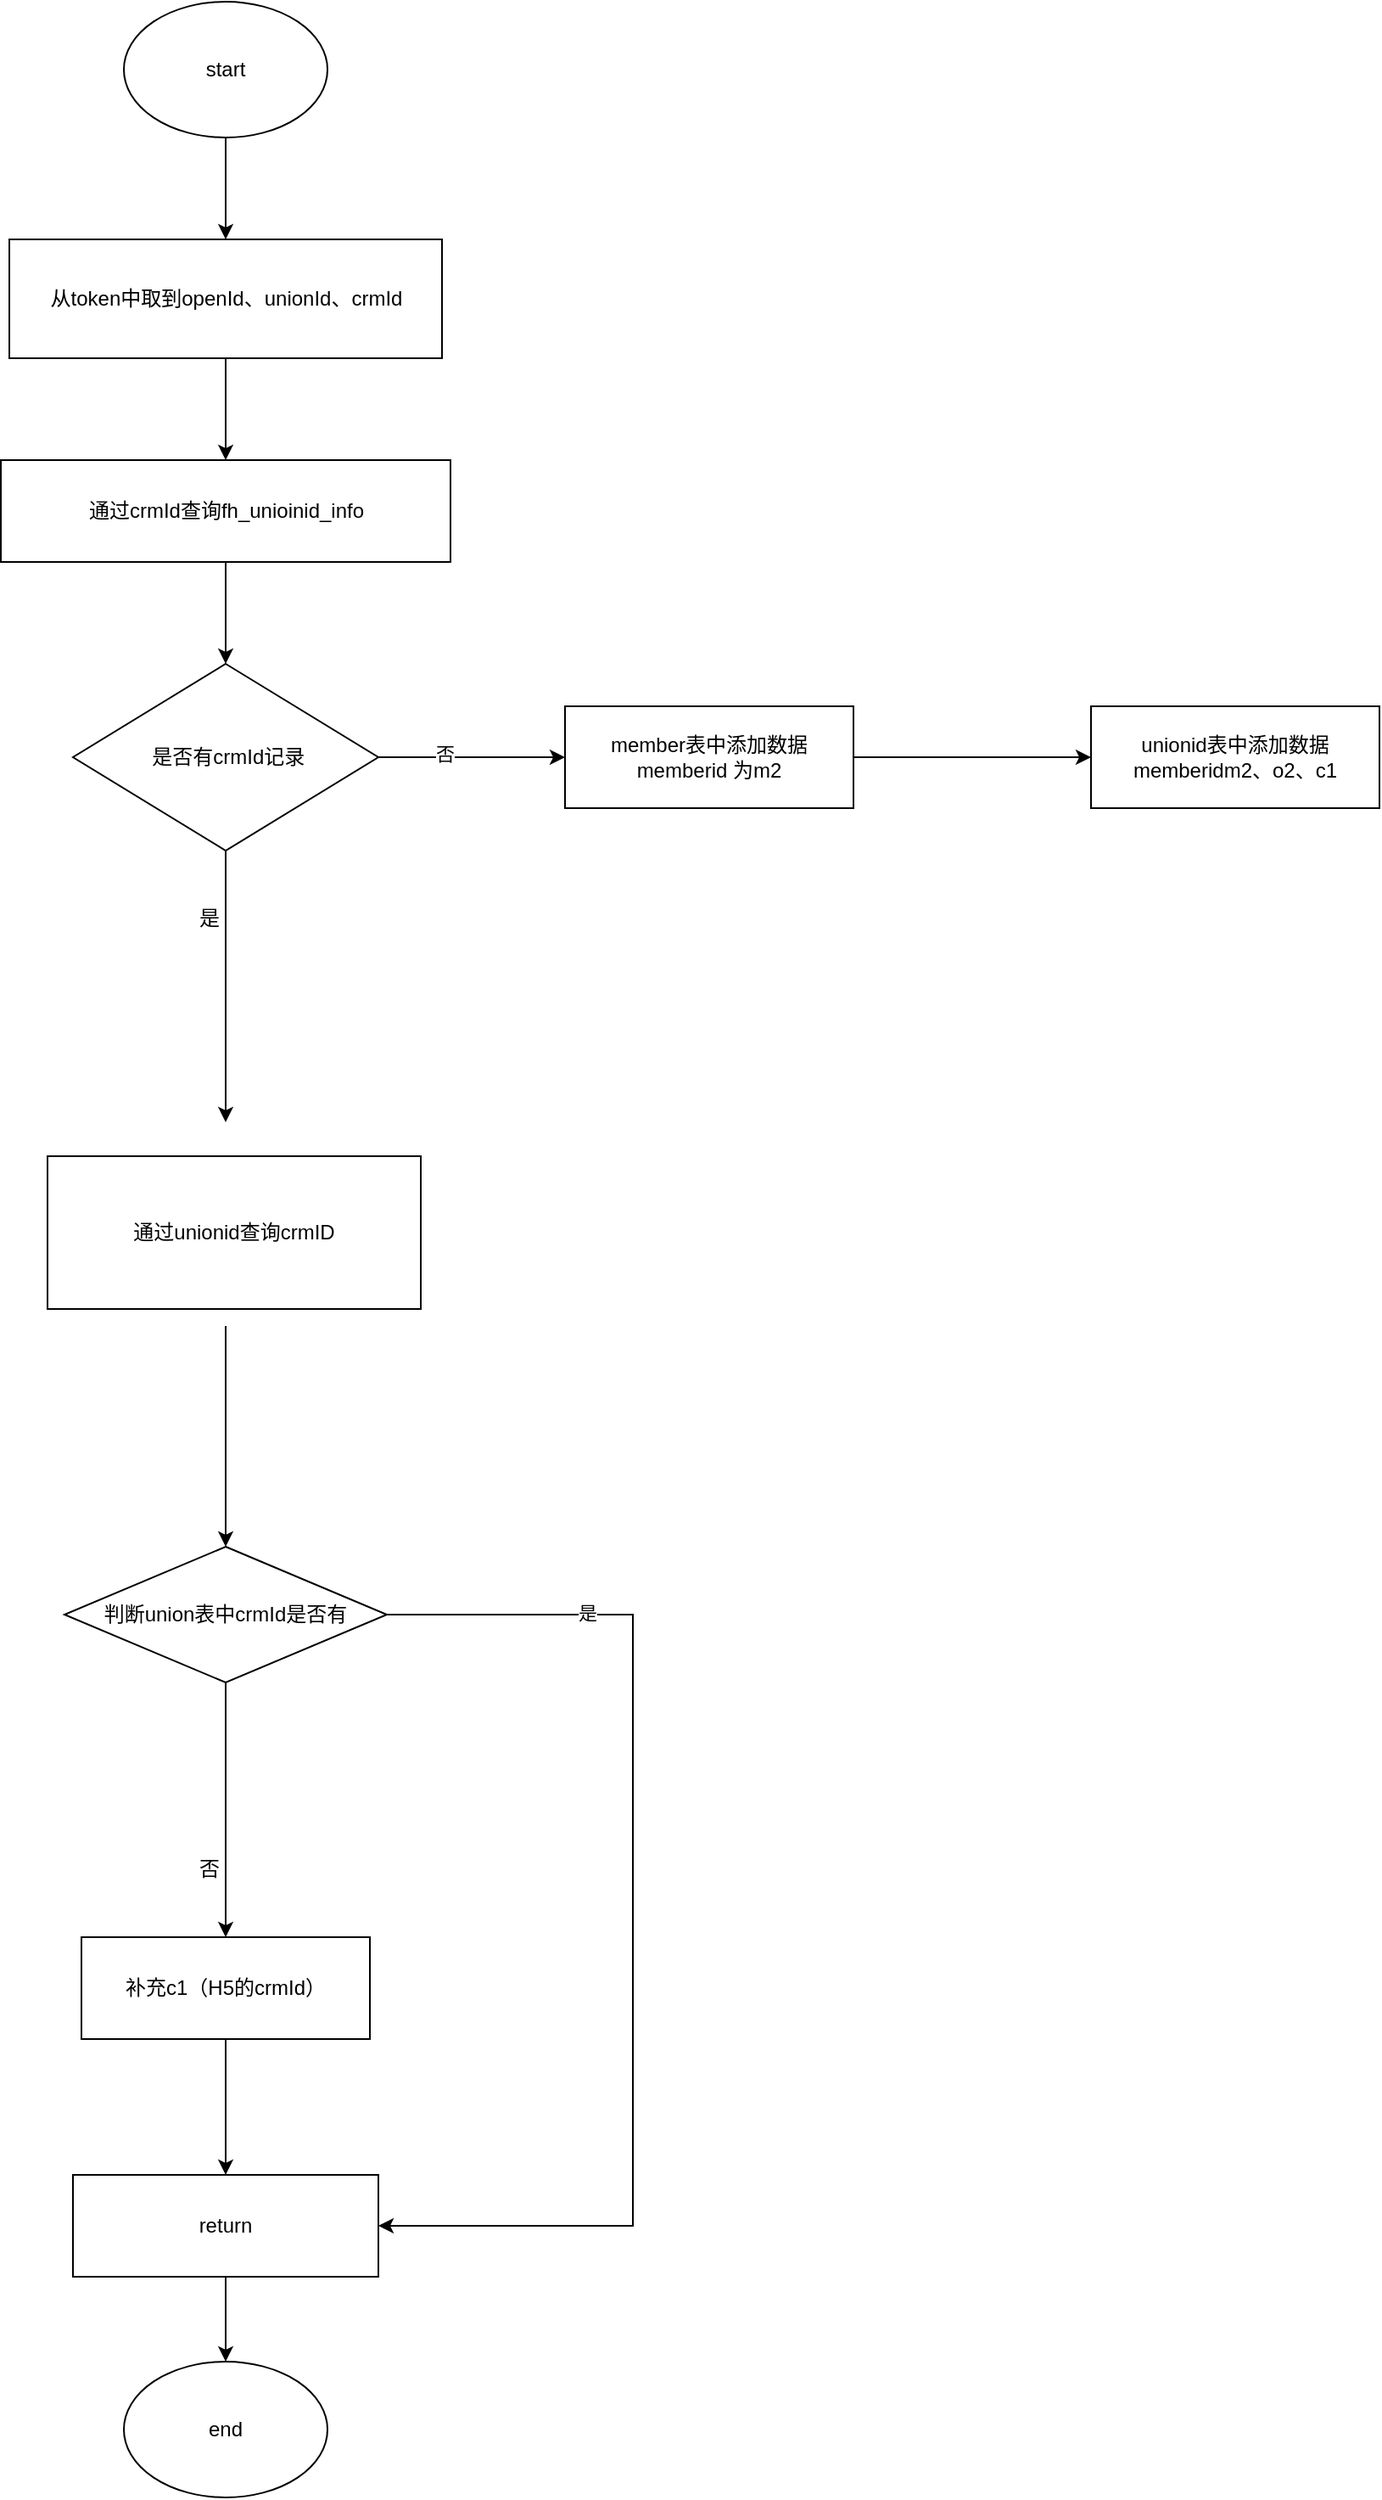 <mxfile version="14.6.1" type="github">
  <diagram id="hKoiRvaUmIJJmXy9mLyD" name="Page-1">
    <mxGraphModel dx="1038" dy="548" grid="1" gridSize="10" guides="1" tooltips="1" connect="1" arrows="1" fold="1" page="1" pageScale="1" pageWidth="827" pageHeight="1169" math="0" shadow="0">
      <root>
        <mxCell id="0" />
        <mxCell id="1" parent="0" />
        <mxCell id="oXcP2Pd6q_dqRxEkMdqH-9" value="" style="edgeStyle=orthogonalEdgeStyle;rounded=0;orthogonalLoop=1;jettySize=auto;html=1;" edge="1" parent="1" source="oXcP2Pd6q_dqRxEkMdqH-1" target="oXcP2Pd6q_dqRxEkMdqH-2">
          <mxGeometry relative="1" as="geometry" />
        </mxCell>
        <mxCell id="oXcP2Pd6q_dqRxEkMdqH-1" value="start" style="ellipse;whiteSpace=wrap;html=1;" vertex="1" parent="1">
          <mxGeometry x="340" y="90" width="120" height="80" as="geometry" />
        </mxCell>
        <mxCell id="oXcP2Pd6q_dqRxEkMdqH-10" value="" style="edgeStyle=orthogonalEdgeStyle;rounded=0;orthogonalLoop=1;jettySize=auto;html=1;" edge="1" parent="1" source="oXcP2Pd6q_dqRxEkMdqH-2" target="oXcP2Pd6q_dqRxEkMdqH-4">
          <mxGeometry relative="1" as="geometry" />
        </mxCell>
        <mxCell id="oXcP2Pd6q_dqRxEkMdqH-2" value="从token中取到openId、unionId、crmId" style="rounded=0;whiteSpace=wrap;html=1;" vertex="1" parent="1">
          <mxGeometry x="272.5" y="230" width="255" height="70" as="geometry" />
        </mxCell>
        <mxCell id="oXcP2Pd6q_dqRxEkMdqH-11" value="" style="edgeStyle=orthogonalEdgeStyle;rounded=0;orthogonalLoop=1;jettySize=auto;html=1;" edge="1" parent="1" source="oXcP2Pd6q_dqRxEkMdqH-4" target="oXcP2Pd6q_dqRxEkMdqH-5">
          <mxGeometry relative="1" as="geometry" />
        </mxCell>
        <mxCell id="oXcP2Pd6q_dqRxEkMdqH-4" value="通过crmId查询fh_unioinid_info" style="rounded=0;whiteSpace=wrap;html=1;" vertex="1" parent="1">
          <mxGeometry x="267.5" y="360" width="265" height="60" as="geometry" />
        </mxCell>
        <mxCell id="oXcP2Pd6q_dqRxEkMdqH-12" value="" style="edgeStyle=orthogonalEdgeStyle;rounded=0;orthogonalLoop=1;jettySize=auto;html=1;" edge="1" parent="1" source="oXcP2Pd6q_dqRxEkMdqH-5" target="oXcP2Pd6q_dqRxEkMdqH-6">
          <mxGeometry relative="1" as="geometry" />
        </mxCell>
        <mxCell id="oXcP2Pd6q_dqRxEkMdqH-14" value="否" style="edgeLabel;html=1;align=center;verticalAlign=middle;resizable=0;points=[];" vertex="1" connectable="0" parent="oXcP2Pd6q_dqRxEkMdqH-12">
          <mxGeometry x="-0.291" y="2" relative="1" as="geometry">
            <mxPoint as="offset" />
          </mxGeometry>
        </mxCell>
        <mxCell id="oXcP2Pd6q_dqRxEkMdqH-16" value="" style="edgeStyle=orthogonalEdgeStyle;rounded=0;orthogonalLoop=1;jettySize=auto;html=1;entryX=0.5;entryY=0;entryDx=0;entryDy=0;" edge="1" parent="1" source="oXcP2Pd6q_dqRxEkMdqH-5">
          <mxGeometry relative="1" as="geometry">
            <mxPoint x="400" y="750" as="targetPoint" />
          </mxGeometry>
        </mxCell>
        <mxCell id="oXcP2Pd6q_dqRxEkMdqH-5" value="&amp;nbsp;是否有crmId记录" style="rhombus;whiteSpace=wrap;html=1;" vertex="1" parent="1">
          <mxGeometry x="310" y="480" width="180" height="110" as="geometry" />
        </mxCell>
        <mxCell id="oXcP2Pd6q_dqRxEkMdqH-13" style="edgeStyle=orthogonalEdgeStyle;rounded=0;orthogonalLoop=1;jettySize=auto;html=1;entryX=0;entryY=0.5;entryDx=0;entryDy=0;" edge="1" parent="1" source="oXcP2Pd6q_dqRxEkMdqH-6" target="oXcP2Pd6q_dqRxEkMdqH-8">
          <mxGeometry relative="1" as="geometry" />
        </mxCell>
        <mxCell id="oXcP2Pd6q_dqRxEkMdqH-6" value="member表中添加数据 memberid 为m2" style="rounded=0;whiteSpace=wrap;html=1;" vertex="1" parent="1">
          <mxGeometry x="600" y="505" width="170" height="60" as="geometry" />
        </mxCell>
        <mxCell id="oXcP2Pd6q_dqRxEkMdqH-8" value="unionid表中添加数据 memberidm2、o2、c1" style="rounded=0;whiteSpace=wrap;html=1;" vertex="1" parent="1">
          <mxGeometry x="910" y="505" width="170" height="60" as="geometry" />
        </mxCell>
        <mxCell id="oXcP2Pd6q_dqRxEkMdqH-17" value="是" style="text;html=1;align=center;verticalAlign=middle;resizable=0;points=[];autosize=1;strokeColor=none;" vertex="1" parent="1">
          <mxGeometry x="375" y="620" width="30" height="20" as="geometry" />
        </mxCell>
        <mxCell id="oXcP2Pd6q_dqRxEkMdqH-47" style="edgeStyle=orthogonalEdgeStyle;rounded=0;orthogonalLoop=1;jettySize=auto;html=1;" edge="1" parent="1">
          <mxGeometry relative="1" as="geometry">
            <mxPoint x="400" y="1000" as="targetPoint" />
            <mxPoint x="400" y="870" as="sourcePoint" />
          </mxGeometry>
        </mxCell>
        <mxCell id="oXcP2Pd6q_dqRxEkMdqH-43" value="" style="edgeStyle=orthogonalEdgeStyle;rounded=0;orthogonalLoop=1;jettySize=auto;html=1;" edge="1" parent="1" source="oXcP2Pd6q_dqRxEkMdqH-27" target="oXcP2Pd6q_dqRxEkMdqH-29">
          <mxGeometry relative="1" as="geometry" />
        </mxCell>
        <mxCell id="oXcP2Pd6q_dqRxEkMdqH-27" value="补充c1（H5的crmId）" style="rounded=0;whiteSpace=wrap;html=1;" vertex="1" parent="1">
          <mxGeometry x="315" y="1230" width="170" height="60" as="geometry" />
        </mxCell>
        <mxCell id="oXcP2Pd6q_dqRxEkMdqH-44" value="" style="edgeStyle=orthogonalEdgeStyle;rounded=0;orthogonalLoop=1;jettySize=auto;html=1;" edge="1" parent="1" source="oXcP2Pd6q_dqRxEkMdqH-29" target="oXcP2Pd6q_dqRxEkMdqH-32">
          <mxGeometry relative="1" as="geometry" />
        </mxCell>
        <mxCell id="oXcP2Pd6q_dqRxEkMdqH-29" value="return" style="rounded=0;whiteSpace=wrap;html=1;" vertex="1" parent="1">
          <mxGeometry x="310" y="1370" width="180" height="60" as="geometry" />
        </mxCell>
        <mxCell id="oXcP2Pd6q_dqRxEkMdqH-32" value="end" style="ellipse;whiteSpace=wrap;html=1;" vertex="1" parent="1">
          <mxGeometry x="340" y="1480" width="120" height="80" as="geometry" />
        </mxCell>
        <mxCell id="oXcP2Pd6q_dqRxEkMdqH-40" value="" style="edgeStyle=orthogonalEdgeStyle;rounded=0;orthogonalLoop=1;jettySize=auto;html=1;" edge="1" parent="1" source="oXcP2Pd6q_dqRxEkMdqH-34" target="oXcP2Pd6q_dqRxEkMdqH-27">
          <mxGeometry relative="1" as="geometry" />
        </mxCell>
        <mxCell id="oXcP2Pd6q_dqRxEkMdqH-42" style="edgeStyle=orthogonalEdgeStyle;rounded=0;orthogonalLoop=1;jettySize=auto;html=1;entryX=1;entryY=0.5;entryDx=0;entryDy=0;" edge="1" parent="1" source="oXcP2Pd6q_dqRxEkMdqH-34" target="oXcP2Pd6q_dqRxEkMdqH-29">
          <mxGeometry relative="1" as="geometry">
            <Array as="points">
              <mxPoint x="640" y="1040" />
              <mxPoint x="640" y="1400" />
            </Array>
          </mxGeometry>
        </mxCell>
        <mxCell id="oXcP2Pd6q_dqRxEkMdqH-45" value="是" style="edgeLabel;html=1;align=center;verticalAlign=middle;resizable=0;points=[];" vertex="1" connectable="0" parent="oXcP2Pd6q_dqRxEkMdqH-42">
          <mxGeometry x="-0.639" y="1" relative="1" as="geometry">
            <mxPoint as="offset" />
          </mxGeometry>
        </mxCell>
        <mxCell id="oXcP2Pd6q_dqRxEkMdqH-34" value="判断union表中crmId是否有" style="rhombus;whiteSpace=wrap;html=1;" vertex="1" parent="1">
          <mxGeometry x="305" y="1000" width="190" height="80" as="geometry" />
        </mxCell>
        <mxCell id="oXcP2Pd6q_dqRxEkMdqH-41" value="否" style="text;html=1;align=center;verticalAlign=middle;resizable=0;points=[];autosize=1;strokeColor=none;" vertex="1" parent="1">
          <mxGeometry x="375" y="1180" width="30" height="20" as="geometry" />
        </mxCell>
        <mxCell id="oXcP2Pd6q_dqRxEkMdqH-48" value="&lt;span&gt;通过unionid查询crmID&lt;/span&gt;" style="rounded=0;whiteSpace=wrap;html=1;" vertex="1" parent="1">
          <mxGeometry x="295" y="770" width="220" height="90" as="geometry" />
        </mxCell>
      </root>
    </mxGraphModel>
  </diagram>
</mxfile>
